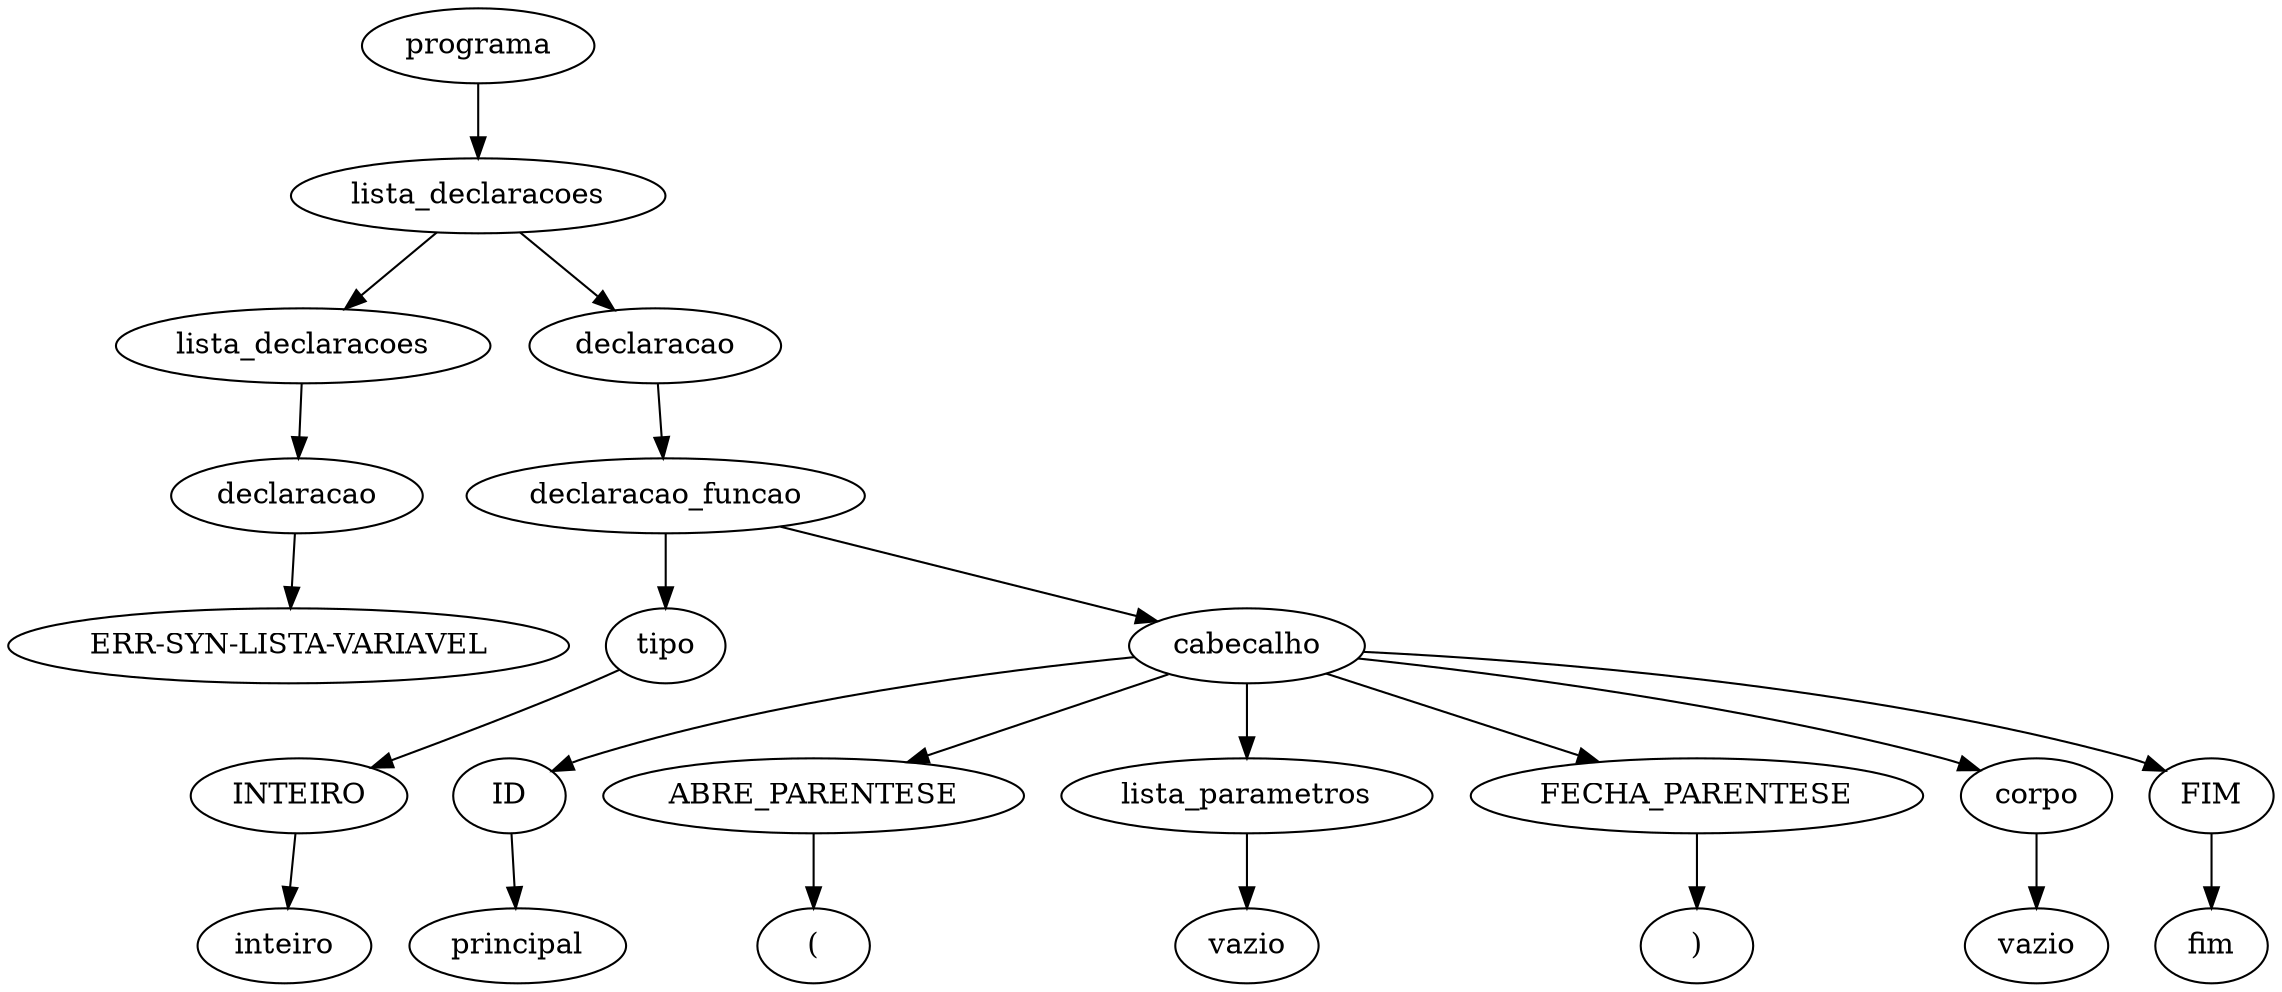 digraph tree {
    "0x0" [label="programa"];
    "0x1" [label="lista_declaracoes"];
    "0x2" [label="lista_declaracoes"];
    "0x3" [label="declaracao"];
    "0x4" [label="ERR-SYN-LISTA-VARIAVEL"];
    "0x5" [label="declaracao"];
    "0x6" [label="declaracao_funcao"];
    "0x7" [label="tipo"];
    "0x8" [label="INTEIRO"];
    "0x9" [label="inteiro"];
    "0xa" [label="cabecalho"];
    "0xb" [label="ID"];
    "0xc" [label="principal"];
    "0xd" [label="ABRE_PARENTESE"];
    "0xe" [label="("];
    "0xf" [label="lista_parametros"];
    "0x10" [label="vazio"];
    "0x11" [label="FECHA_PARENTESE"];
    "0x12" [label=")"];
    "0x13" [label="corpo"];
    "0x14" [label="vazio"];
    "0x15" [label="FIM"];
    "0x16" [label="fim"];
    "0x0" -> "0x1";
    "0x1" -> "0x2";
    "0x1" -> "0x5";
    "0x2" -> "0x3";
    "0x3" -> "0x4";
    "0x5" -> "0x6";
    "0x6" -> "0x7";
    "0x6" -> "0xa";
    "0x7" -> "0x8";
    "0x8" -> "0x9";
    "0xa" -> "0xb";
    "0xa" -> "0xd";
    "0xa" -> "0xf";
    "0xa" -> "0x11";
    "0xa" -> "0x13";
    "0xa" -> "0x15";
    "0xb" -> "0xc";
    "0xd" -> "0xe";
    "0xf" -> "0x10";
    "0x11" -> "0x12";
    "0x13" -> "0x14";
    "0x15" -> "0x16";
}
